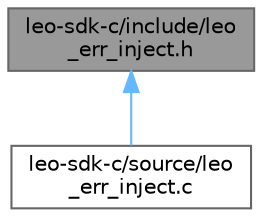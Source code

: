digraph "leo-sdk-c/include/leo_err_inject.h"
{
 // LATEX_PDF_SIZE
  bgcolor="transparent";
  edge [fontname=Helvetica,fontsize=10,labelfontname=Helvetica,labelfontsize=10];
  node [fontname=Helvetica,fontsize=10,shape=box,height=0.2,width=0.4];
  Node1 [label="leo-sdk-c/include/leo\l_err_inject.h",height=0.2,width=0.4,color="gray40", fillcolor="grey60", style="filled", fontcolor="black",tooltip="Definitions related to error inject data structure and functions."];
  Node1 -> Node2 [dir="back",color="steelblue1",style="solid"];
  Node2 [label="leo-sdk-c/source/leo\l_err_inject.c",height=0.2,width=0.4,color="grey40", fillcolor="white", style="filled",URL="$leo__err__inject_8c.html",tooltip="Implementation of public functions for the SDK err inject interface."];
}
